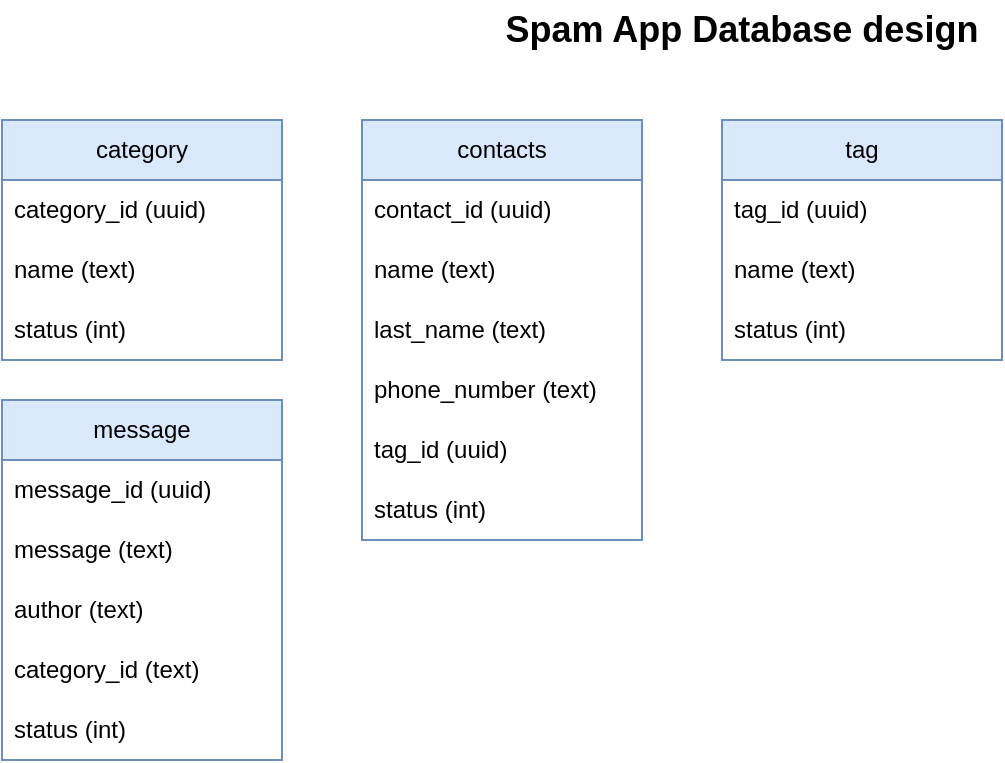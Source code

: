 <mxfile version="23.0.2" type="github">
  <diagram name="Página-1" id="Gyonwv3hlDq52NkE0NrT">
    <mxGraphModel dx="1114" dy="592" grid="1" gridSize="10" guides="1" tooltips="1" connect="1" arrows="1" fold="1" page="1" pageScale="1" pageWidth="827" pageHeight="1169" math="0" shadow="0">
      <root>
        <mxCell id="0" />
        <mxCell id="1" parent="0" />
        <mxCell id="P2scJ32DKr-7OfUe27lU-1" value="&lt;font style=&quot;font-size: 18px;&quot;&gt;&lt;b&gt;Spam App Database design&lt;/b&gt;&lt;/font&gt;" style="text;html=1;strokeColor=none;fillColor=none;align=center;verticalAlign=middle;whiteSpace=wrap;rounded=0;" parent="1" vertex="1">
          <mxGeometry x="330" y="40" width="240" height="30" as="geometry" />
        </mxCell>
        <mxCell id="P2scJ32DKr-7OfUe27lU-3" value="category" style="swimlane;fontStyle=0;childLayout=stackLayout;horizontal=1;startSize=30;horizontalStack=0;resizeParent=1;resizeParentMax=0;resizeLast=0;collapsible=1;marginBottom=0;whiteSpace=wrap;html=1;fillColor=#dae8fc;strokeColor=#6c8ebf;" parent="1" vertex="1">
          <mxGeometry x="80" y="100" width="140" height="120" as="geometry" />
        </mxCell>
        <mxCell id="P2scJ32DKr-7OfUe27lU-4" value="category_id (uuid)" style="text;strokeColor=none;fillColor=none;align=left;verticalAlign=middle;spacingLeft=4;spacingRight=4;overflow=hidden;points=[[0,0.5],[1,0.5]];portConstraint=eastwest;rotatable=0;whiteSpace=wrap;html=1;" parent="P2scJ32DKr-7OfUe27lU-3" vertex="1">
          <mxGeometry y="30" width="140" height="30" as="geometry" />
        </mxCell>
        <mxCell id="P2scJ32DKr-7OfUe27lU-5" value="name (text)" style="text;strokeColor=none;fillColor=none;align=left;verticalAlign=middle;spacingLeft=4;spacingRight=4;overflow=hidden;points=[[0,0.5],[1,0.5]];portConstraint=eastwest;rotatable=0;whiteSpace=wrap;html=1;" parent="P2scJ32DKr-7OfUe27lU-3" vertex="1">
          <mxGeometry y="60" width="140" height="30" as="geometry" />
        </mxCell>
        <mxCell id="P2scJ32DKr-7OfUe27lU-6" value="status (int)" style="text;strokeColor=none;fillColor=none;align=left;verticalAlign=middle;spacingLeft=4;spacingRight=4;overflow=hidden;points=[[0,0.5],[1,0.5]];portConstraint=eastwest;rotatable=0;whiteSpace=wrap;html=1;" parent="P2scJ32DKr-7OfUe27lU-3" vertex="1">
          <mxGeometry y="90" width="140" height="30" as="geometry" />
        </mxCell>
        <mxCell id="P2scJ32DKr-7OfUe27lU-7" value="contacts" style="swimlane;fontStyle=0;childLayout=stackLayout;horizontal=1;startSize=30;horizontalStack=0;resizeParent=1;resizeParentMax=0;resizeLast=0;collapsible=1;marginBottom=0;whiteSpace=wrap;html=1;fillColor=#dae8fc;strokeColor=#6c8ebf;" parent="1" vertex="1">
          <mxGeometry x="260" y="100" width="140" height="210" as="geometry" />
        </mxCell>
        <mxCell id="P2scJ32DKr-7OfUe27lU-8" value="contact_id (uuid)" style="text;strokeColor=none;fillColor=none;align=left;verticalAlign=middle;spacingLeft=4;spacingRight=4;overflow=hidden;points=[[0,0.5],[1,0.5]];portConstraint=eastwest;rotatable=0;whiteSpace=wrap;html=1;" parent="P2scJ32DKr-7OfUe27lU-7" vertex="1">
          <mxGeometry y="30" width="140" height="30" as="geometry" />
        </mxCell>
        <mxCell id="P2scJ32DKr-7OfUe27lU-9" value="name (text)" style="text;strokeColor=none;fillColor=none;align=left;verticalAlign=middle;spacingLeft=4;spacingRight=4;overflow=hidden;points=[[0,0.5],[1,0.5]];portConstraint=eastwest;rotatable=0;whiteSpace=wrap;html=1;" parent="P2scJ32DKr-7OfUe27lU-7" vertex="1">
          <mxGeometry y="60" width="140" height="30" as="geometry" />
        </mxCell>
        <mxCell id="P2scJ32DKr-7OfUe27lU-10" value="last_name (text)" style="text;strokeColor=none;fillColor=none;align=left;verticalAlign=middle;spacingLeft=4;spacingRight=4;overflow=hidden;points=[[0,0.5],[1,0.5]];portConstraint=eastwest;rotatable=0;whiteSpace=wrap;html=1;" parent="P2scJ32DKr-7OfUe27lU-7" vertex="1">
          <mxGeometry y="90" width="140" height="30" as="geometry" />
        </mxCell>
        <mxCell id="P2scJ32DKr-7OfUe27lU-11" value="phone_number (text)" style="text;strokeColor=none;fillColor=none;align=left;verticalAlign=middle;spacingLeft=4;spacingRight=4;overflow=hidden;points=[[0,0.5],[1,0.5]];portConstraint=eastwest;rotatable=0;whiteSpace=wrap;html=1;" parent="P2scJ32DKr-7OfUe27lU-7" vertex="1">
          <mxGeometry y="120" width="140" height="30" as="geometry" />
        </mxCell>
        <mxCell id="P2scJ32DKr-7OfUe27lU-12" value="tag_id (uuid)" style="text;strokeColor=none;fillColor=none;align=left;verticalAlign=middle;spacingLeft=4;spacingRight=4;overflow=hidden;points=[[0,0.5],[1,0.5]];portConstraint=eastwest;rotatable=0;whiteSpace=wrap;html=1;" parent="P2scJ32DKr-7OfUe27lU-7" vertex="1">
          <mxGeometry y="150" width="140" height="30" as="geometry" />
        </mxCell>
        <mxCell id="P2scJ32DKr-7OfUe27lU-19" value="status (int)" style="text;strokeColor=none;fillColor=none;align=left;verticalAlign=middle;spacingLeft=4;spacingRight=4;overflow=hidden;points=[[0,0.5],[1,0.5]];portConstraint=eastwest;rotatable=0;whiteSpace=wrap;html=1;" parent="P2scJ32DKr-7OfUe27lU-7" vertex="1">
          <mxGeometry y="180" width="140" height="30" as="geometry" />
        </mxCell>
        <mxCell id="P2scJ32DKr-7OfUe27lU-13" value="tag" style="swimlane;fontStyle=0;childLayout=stackLayout;horizontal=1;startSize=30;horizontalStack=0;resizeParent=1;resizeParentMax=0;resizeLast=0;collapsible=1;marginBottom=0;whiteSpace=wrap;html=1;fillColor=#dae8fc;strokeColor=#6c8ebf;" parent="1" vertex="1">
          <mxGeometry x="440" y="100" width="140" height="120" as="geometry" />
        </mxCell>
        <mxCell id="P2scJ32DKr-7OfUe27lU-14" value="tag_id (uuid)" style="text;strokeColor=none;fillColor=none;align=left;verticalAlign=middle;spacingLeft=4;spacingRight=4;overflow=hidden;points=[[0,0.5],[1,0.5]];portConstraint=eastwest;rotatable=0;whiteSpace=wrap;html=1;" parent="P2scJ32DKr-7OfUe27lU-13" vertex="1">
          <mxGeometry y="30" width="140" height="30" as="geometry" />
        </mxCell>
        <mxCell id="P2scJ32DKr-7OfUe27lU-15" value="name (text)" style="text;strokeColor=none;fillColor=none;align=left;verticalAlign=middle;spacingLeft=4;spacingRight=4;overflow=hidden;points=[[0,0.5],[1,0.5]];portConstraint=eastwest;rotatable=0;whiteSpace=wrap;html=1;" parent="P2scJ32DKr-7OfUe27lU-13" vertex="1">
          <mxGeometry y="60" width="140" height="30" as="geometry" />
        </mxCell>
        <mxCell id="P2scJ32DKr-7OfUe27lU-16" value="status (int)" style="text;strokeColor=none;fillColor=none;align=left;verticalAlign=middle;spacingLeft=4;spacingRight=4;overflow=hidden;points=[[0,0.5],[1,0.5]];portConstraint=eastwest;rotatable=0;whiteSpace=wrap;html=1;" parent="P2scJ32DKr-7OfUe27lU-13" vertex="1">
          <mxGeometry y="90" width="140" height="30" as="geometry" />
        </mxCell>
        <mxCell id="P2scJ32DKr-7OfUe27lU-20" value="message" style="swimlane;fontStyle=0;childLayout=stackLayout;horizontal=1;startSize=30;horizontalStack=0;resizeParent=1;resizeParentMax=0;resizeLast=0;collapsible=1;marginBottom=0;whiteSpace=wrap;html=1;fillColor=#dae8fc;strokeColor=#6c8ebf;" parent="1" vertex="1">
          <mxGeometry x="80" y="240" width="140" height="180" as="geometry" />
        </mxCell>
        <mxCell id="P2scJ32DKr-7OfUe27lU-21" value="message_id (uuid)" style="text;strokeColor=none;fillColor=none;align=left;verticalAlign=middle;spacingLeft=4;spacingRight=4;overflow=hidden;points=[[0,0.5],[1,0.5]];portConstraint=eastwest;rotatable=0;whiteSpace=wrap;html=1;" parent="P2scJ32DKr-7OfUe27lU-20" vertex="1">
          <mxGeometry y="30" width="140" height="30" as="geometry" />
        </mxCell>
        <mxCell id="P2scJ32DKr-7OfUe27lU-22" value="message (text)" style="text;strokeColor=none;fillColor=none;align=left;verticalAlign=middle;spacingLeft=4;spacingRight=4;overflow=hidden;points=[[0,0.5],[1,0.5]];portConstraint=eastwest;rotatable=0;whiteSpace=wrap;html=1;" parent="P2scJ32DKr-7OfUe27lU-20" vertex="1">
          <mxGeometry y="60" width="140" height="30" as="geometry" />
        </mxCell>
        <mxCell id="P2scJ32DKr-7OfUe27lU-24" value="author (text)" style="text;strokeColor=none;fillColor=none;align=left;verticalAlign=middle;spacingLeft=4;spacingRight=4;overflow=hidden;points=[[0,0.5],[1,0.5]];portConstraint=eastwest;rotatable=0;whiteSpace=wrap;html=1;" parent="P2scJ32DKr-7OfUe27lU-20" vertex="1">
          <mxGeometry y="90" width="140" height="30" as="geometry" />
        </mxCell>
        <mxCell id="P2scJ32DKr-7OfUe27lU-25" value="category_id (text)" style="text;strokeColor=none;fillColor=none;align=left;verticalAlign=middle;spacingLeft=4;spacingRight=4;overflow=hidden;points=[[0,0.5],[1,0.5]];portConstraint=eastwest;rotatable=0;whiteSpace=wrap;html=1;" parent="P2scJ32DKr-7OfUe27lU-20" vertex="1">
          <mxGeometry y="120" width="140" height="30" as="geometry" />
        </mxCell>
        <mxCell id="P2scJ32DKr-7OfUe27lU-23" value="status (int)" style="text;strokeColor=none;fillColor=none;align=left;verticalAlign=middle;spacingLeft=4;spacingRight=4;overflow=hidden;points=[[0,0.5],[1,0.5]];portConstraint=eastwest;rotatable=0;whiteSpace=wrap;html=1;" parent="P2scJ32DKr-7OfUe27lU-20" vertex="1">
          <mxGeometry y="150" width="140" height="30" as="geometry" />
        </mxCell>
      </root>
    </mxGraphModel>
  </diagram>
</mxfile>
